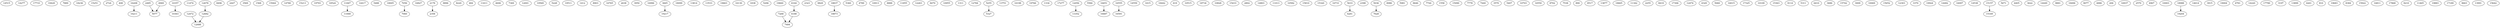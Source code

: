 strict digraph  {
	14515;
	14277;
	17733;
	19429;
	7889;
	18236;
	15251;
	2724;
	408;
	16208 -> 16211;
	2485 -> 5077;
	10357 -> 10363;
	11474;
	12472 -> 12688;
	8496;
	2447;
	3569;
	1568;
	15944;
	14780;
	15213;
	19793;
	18524;
	11067 -> 11068;
	14417;
	5488;
	18005;
	7056 -> 7060;
	16827;
	2178 -> 2358;
	9896;
	8220;
	484;
	11611;
	4606;
	7369;
	12001;
	19569;
	5228;
	19511;
	1412;
	8903;
	16765;
	2638;
	3950;
	16996;
	3665 -> 19217;
	18099;
	13814;
	13533;
	19663;
	16130;
	1838;
	5296;
	19660;
	6188 -> 7484;
	2323;
	9829;
	18837 -> 18873;
	5360;
	4789;
	12678 -> 12682;
	10913;
	6164 -> 6188;
	8888;
	11855;
	12263;
	8470;
	10955;
	1311;
	12784;
	5255 -> 5327;
	13751;
	16198;
	19766;
	1334;
	17277;
	12056 -> 13352;
	7268 -> 7484;
	5584;
	16651 -> 16687;
	16555 -> 16591;
	14559;
	1615;
	18442;
	619;
	10515;
	18734;
	10828;
	15433;
	2802;
	14803;
	11013;
	10582;
	15810;
	15320;
	16731;
	5633 -> 6281;
	2398;
	5036 -> 7628;
	8986;
	5981;
	9646;
	7744;
	1558;
	15090;
	7778;
	7440;
	3570;
	5407;
	10703;
	16550;
	8702;
	7538;
	890;
	8517;
	13877;
	18665;
	11342;
	2255;
	8419;
	17306;
	12474;
	4329;
	5060;
	16015;
	17325;
	10109;
	15363;
	9114;
	5311;
	6410;
	3686;
	15742;
	3009;
	10069;
	15652;
	12303;
	3370;
	19924;
	14482;
	16097;
	14538;
	15157 -> 15169;
	5671;
	4405;
	3622;
	14449;
	9881;
	12682 -> 12688;
	18496;
	9077;
	4886;
	206;
	16937;
	2570;
	4967;
	10003;
	18988 -> 19204;
	4969 -> 5077;
	14614;
	3915;
	19004;
	6781;
	14220;
	17790;
	3197;
	13899;
	4261;
	810;
	19683;
	8384;
	15922;
	16811;
	17868;
	9210;
	11465;
	19883;
	17189;
	9663;
	13991;
	15642;
}
